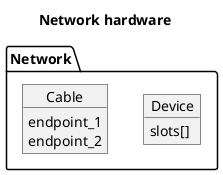 @startuml
Title Network hardware

package Network {

object Device {
  slots[]
}

object Cable {
  endpoint_1
  endpoint_2
}

}
@enduml